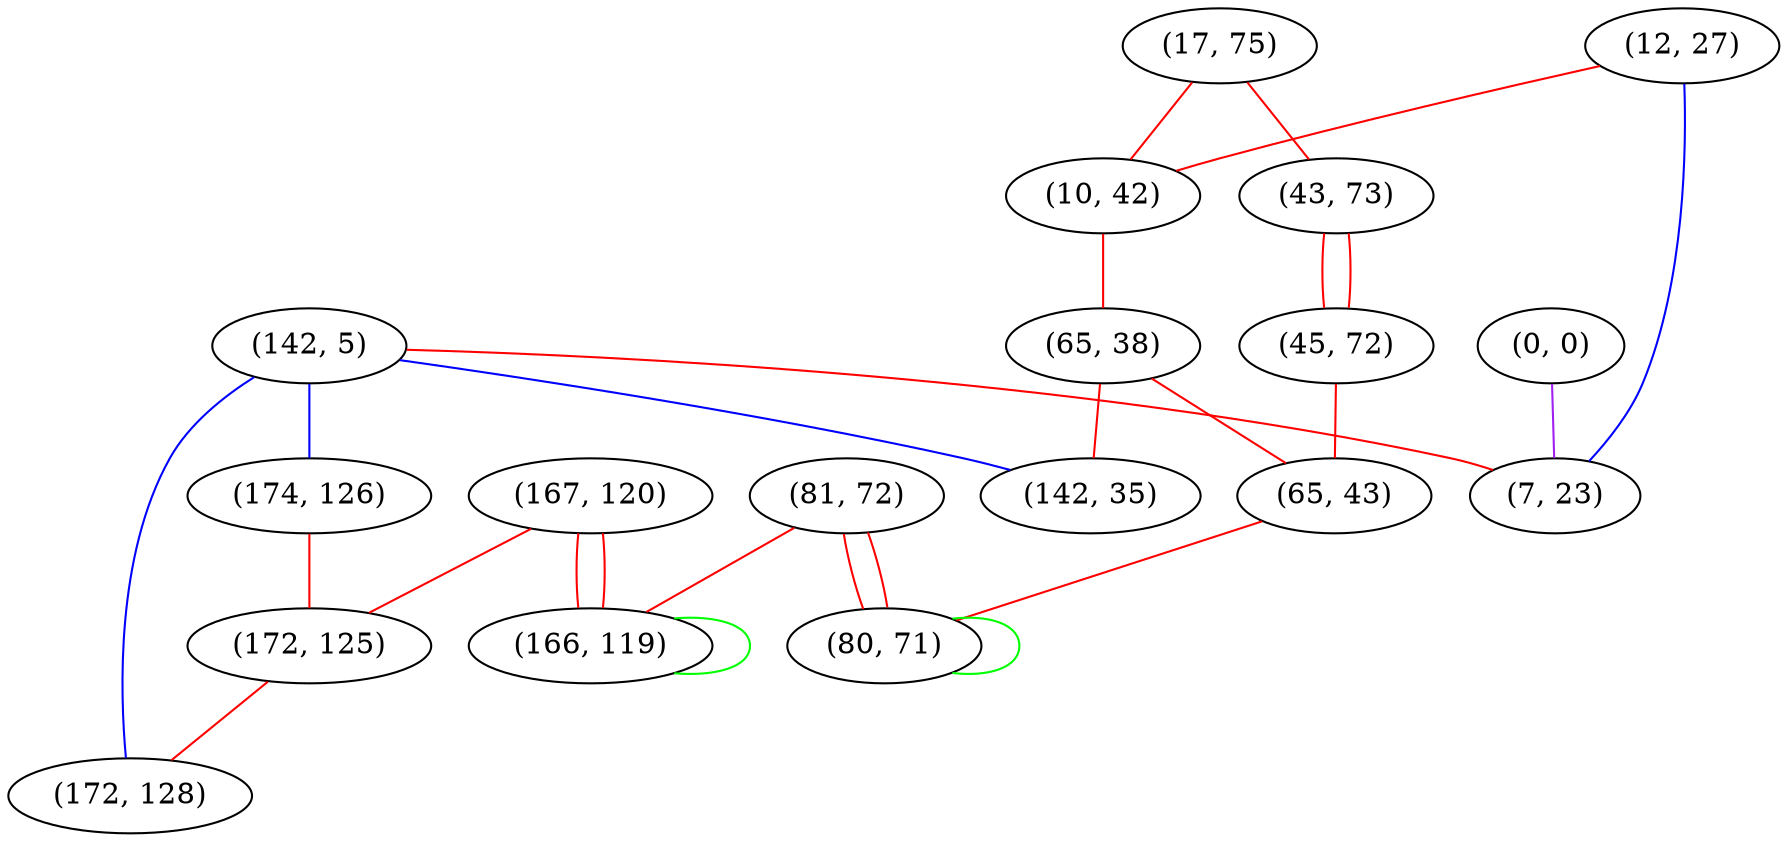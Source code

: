 graph "" {
"(81, 72)";
"(17, 75)";
"(142, 5)";
"(12, 27)";
"(10, 42)";
"(43, 73)";
"(167, 120)";
"(174, 126)";
"(172, 125)";
"(0, 0)";
"(65, 38)";
"(45, 72)";
"(142, 35)";
"(166, 119)";
"(65, 43)";
"(172, 128)";
"(7, 23)";
"(80, 71)";
"(81, 72)" -- "(166, 119)"  [color=red, key=0, weight=1];
"(81, 72)" -- "(80, 71)"  [color=red, key=0, weight=1];
"(81, 72)" -- "(80, 71)"  [color=red, key=1, weight=1];
"(17, 75)" -- "(43, 73)"  [color=red, key=0, weight=1];
"(17, 75)" -- "(10, 42)"  [color=red, key=0, weight=1];
"(142, 5)" -- "(142, 35)"  [color=blue, key=0, weight=3];
"(142, 5)" -- "(174, 126)"  [color=blue, key=0, weight=3];
"(142, 5)" -- "(7, 23)"  [color=red, key=0, weight=1];
"(142, 5)" -- "(172, 128)"  [color=blue, key=0, weight=3];
"(12, 27)" -- "(7, 23)"  [color=blue, key=0, weight=3];
"(12, 27)" -- "(10, 42)"  [color=red, key=0, weight=1];
"(10, 42)" -- "(65, 38)"  [color=red, key=0, weight=1];
"(43, 73)" -- "(45, 72)"  [color=red, key=0, weight=1];
"(43, 73)" -- "(45, 72)"  [color=red, key=1, weight=1];
"(167, 120)" -- "(172, 125)"  [color=red, key=0, weight=1];
"(167, 120)" -- "(166, 119)"  [color=red, key=0, weight=1];
"(167, 120)" -- "(166, 119)"  [color=red, key=1, weight=1];
"(174, 126)" -- "(172, 125)"  [color=red, key=0, weight=1];
"(172, 125)" -- "(172, 128)"  [color=red, key=0, weight=1];
"(0, 0)" -- "(7, 23)"  [color=purple, key=0, weight=4];
"(65, 38)" -- "(142, 35)"  [color=red, key=0, weight=1];
"(65, 38)" -- "(65, 43)"  [color=red, key=0, weight=1];
"(45, 72)" -- "(65, 43)"  [color=red, key=0, weight=1];
"(166, 119)" -- "(166, 119)"  [color=green, key=0, weight=2];
"(65, 43)" -- "(80, 71)"  [color=red, key=0, weight=1];
"(80, 71)" -- "(80, 71)"  [color=green, key=0, weight=2];
}
